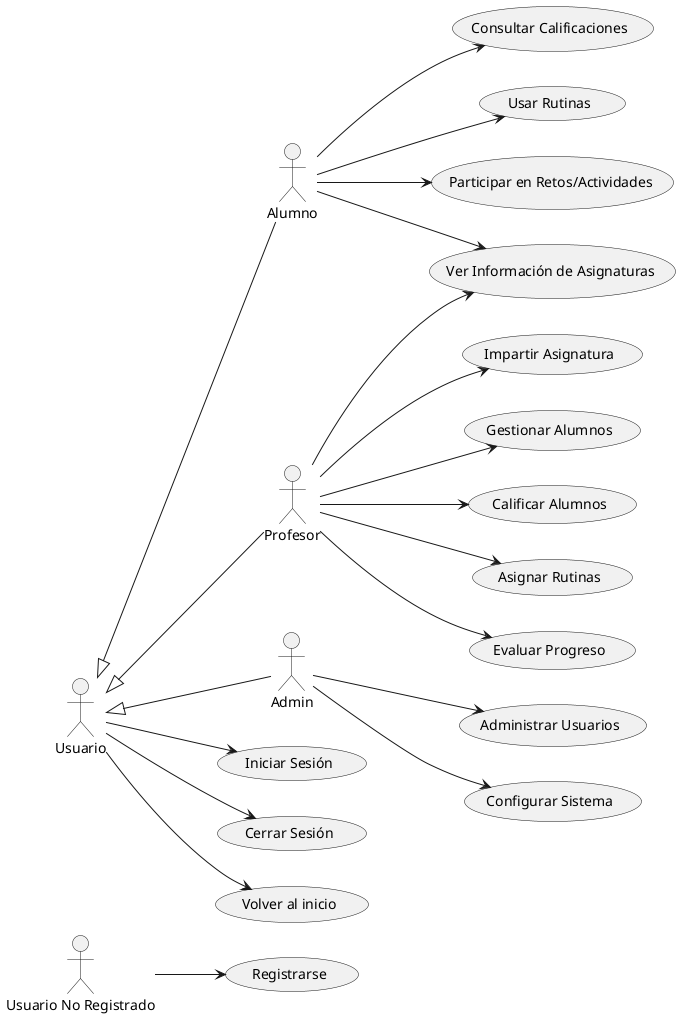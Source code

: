 @startuml
left to right direction

actor "Usuario No Registrado" as UsuarioNoRegistrado
actor Usuario
actor Alumno
actor Profesor
actor Admin

Usuario <|-- Alumno
Usuario <|-- Profesor
Usuario <|-- Admin

usecase "Registrarse" as UC_Registrarse
usecase "Iniciar Sesión" as UC_IniciarSesion
usecase "Cerrar Sesión" as UC_CerrarSesion
usecase "Ver Información de Asignaturas" as UC_VerInfoAsignaturas
usecase "Consultar Calificaciones" as UC_ConsultarCalificaciones
usecase "Impartir Asignatura" as UC_ImpartirAsignatura
usecase "Gestionar Alumnos" as UC_GestionarAlumnos
usecase "Administrar Usuarios" as UC_AdministrarUsuarios
usecase "Configurar Sistema" as UC_ConfigurarSistema
usecase "Volver al inicio" as UC_VolverInicio

' Casos de uso adicionales para Profesores
usecase "Calificar Alumnos" as UC_CalificarAlumnos
usecase "Asignar Rutinas" as UC_AsignarRutinas
usecase "Evaluar Progreso" as UC_EvaluarProgreso

' Casos de uso adicionales para Alumnos
usecase "Usar Rutinas" as UC_UsarRutinas
usecase "Participar en Retos/Actividades" as UC_ParticiparRetos

UsuarioNoRegistrado --> UC_Registrarse

Usuario --> UC_IniciarSesion
Usuario --> UC_CerrarSesion
Usuario --> UC_VolverInicio

Alumno --> UC_VerInfoAsignaturas
Alumno --> UC_ConsultarCalificaciones
Alumno --> UC_UsarRutinas
Alumno --> UC_ParticiparRetos

Profesor --> UC_VerInfoAsignaturas
Profesor --> UC_ImpartirAsignatura
Profesor --> UC_GestionarAlumnos
Profesor --> UC_CalificarAlumnos
Profesor --> UC_AsignarRutinas
Profesor --> UC_EvaluarProgreso

Admin --> UC_AdministrarUsuarios
Admin --> UC_ConfigurarSistema

@enduml
